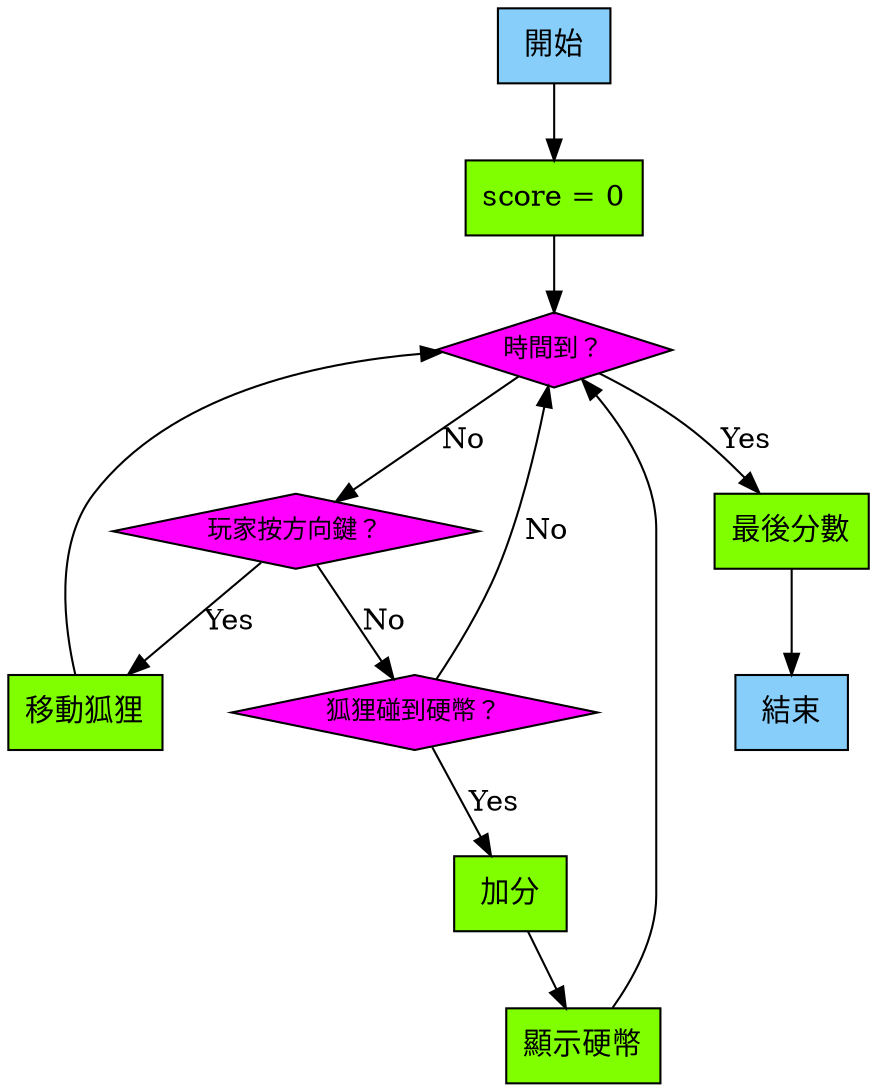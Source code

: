 digraph {
    {
        node [fontcolor=black shape=box style=filled fillcolor="#7FFF00"]
        start [label="開始" fillcolor="#87CEFA"]
        end [label="結束" fillcolor="#87CEFA"]

        set_score [label="score = 0"]
        show_final_score [label="最後分數"]
        move_fox [label="移動狐狸"]
        increase_score [label="加分"]
        place_coin [label="顯示硬幣"]

        node [shape=diamond fillcolor="#FF00FF" fontsize=12]
        time_up [label="時間到？"]
        arrow_key [label="玩家按方向鍵？"]
        fox_coin [label="狐狸碰到硬幣？"]
        
    }
    start -> set_score
    set_score -> time_up
    show_final_score -> end
    time_up -> show_final_score [label="Yes"]
    time_up -> arrow_key [label="No"]
    arrow_key -> move_fox [label="Yes"]
    arrow_key -> fox_coin [label="No"]
    fox_coin -> increase_score [label="Yes"]
    fox_coin -> time_up [label="No"]
    move_fox -> time_up
    increase_score -> place_coin
    place_coin -> time_up
}